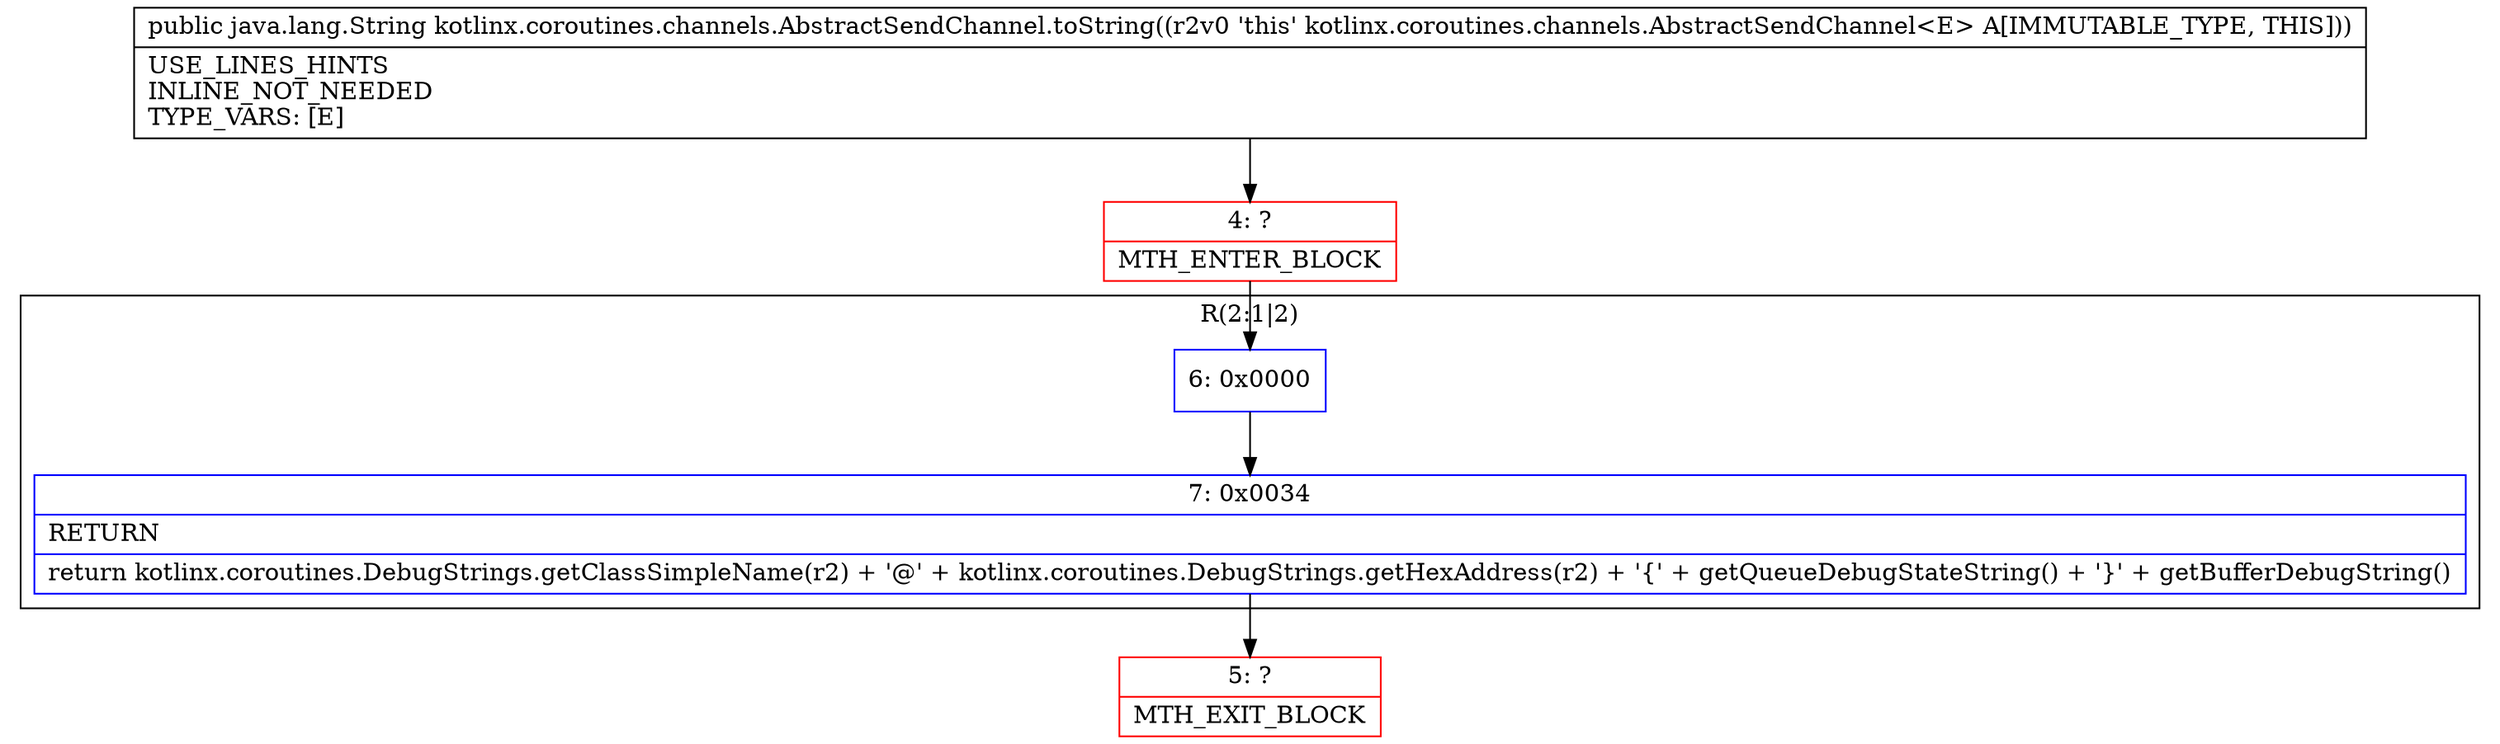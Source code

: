 digraph "CFG forkotlinx.coroutines.channels.AbstractSendChannel.toString()Ljava\/lang\/String;" {
subgraph cluster_Region_1704474674 {
label = "R(2:1|2)";
node [shape=record,color=blue];
Node_6 [shape=record,label="{6\:\ 0x0000}"];
Node_7 [shape=record,label="{7\:\ 0x0034|RETURN\l|return kotlinx.coroutines.DebugStrings.getClassSimpleName(r2) + '@' + kotlinx.coroutines.DebugStrings.getHexAddress(r2) + '\{' + getQueueDebugStateString() + '\}' + getBufferDebugString()\l}"];
}
Node_4 [shape=record,color=red,label="{4\:\ ?|MTH_ENTER_BLOCK\l}"];
Node_5 [shape=record,color=red,label="{5\:\ ?|MTH_EXIT_BLOCK\l}"];
MethodNode[shape=record,label="{public java.lang.String kotlinx.coroutines.channels.AbstractSendChannel.toString((r2v0 'this' kotlinx.coroutines.channels.AbstractSendChannel\<E\> A[IMMUTABLE_TYPE, THIS]))  | USE_LINES_HINTS\lINLINE_NOT_NEEDED\lTYPE_VARS: [E]\l}"];
MethodNode -> Node_4;Node_6 -> Node_7;
Node_7 -> Node_5;
Node_4 -> Node_6;
}

